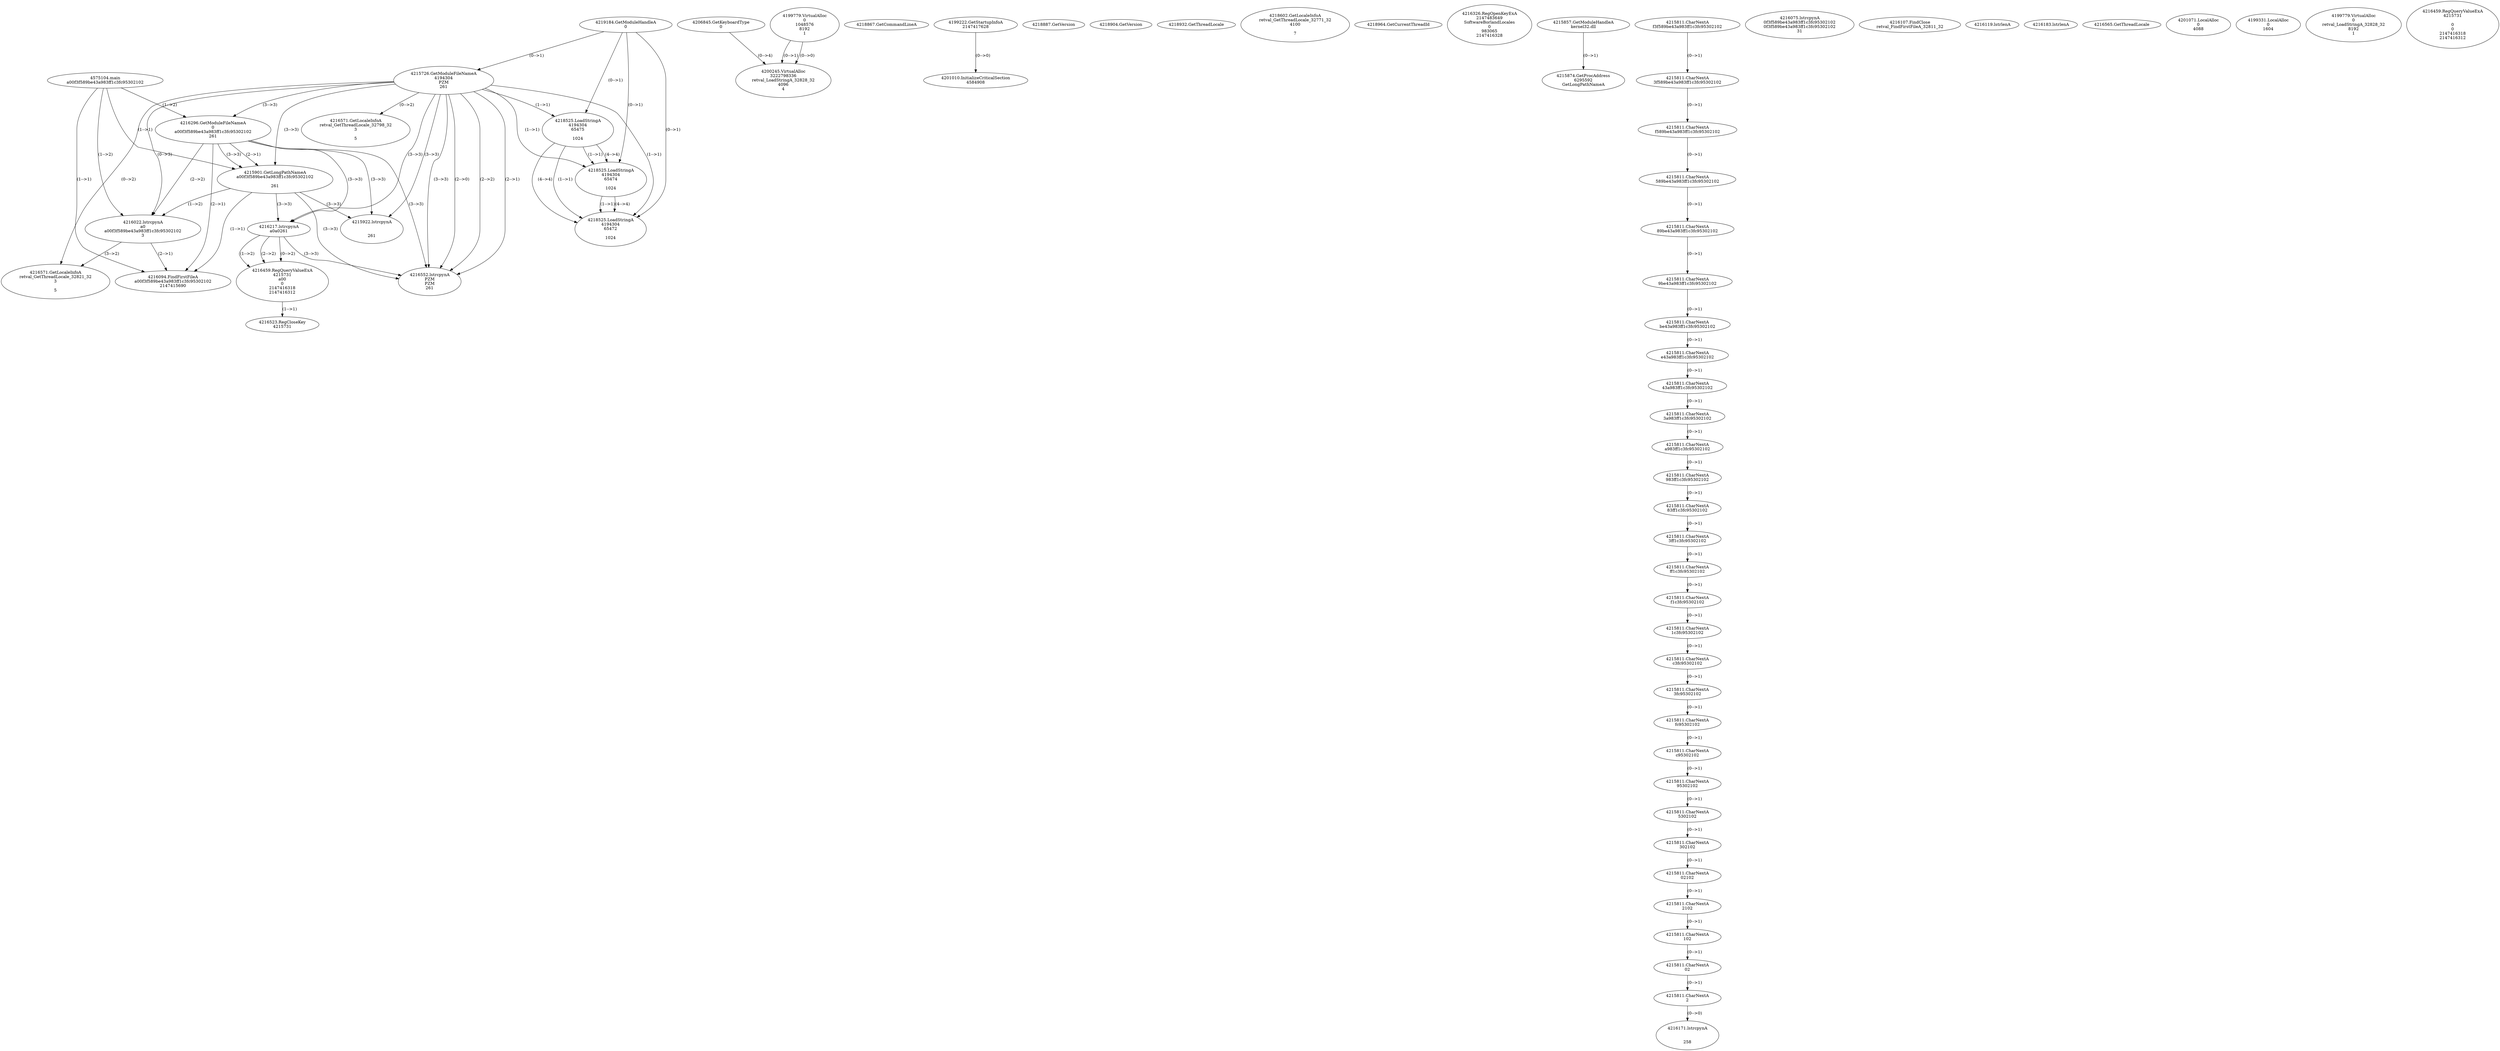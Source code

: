 // Global SCDG with merge call
digraph {
	0 [label="4575104.main
a00f3f589be43a983ff1c3fc95302102"]
	1 [label="4219184.GetModuleHandleA
0"]
	2 [label="4206845.GetKeyboardType
0"]
	3 [label="4218867.GetCommandLineA
"]
	4 [label="4199222.GetStartupInfoA
2147417628"]
	5 [label="4218887.GetVersion
"]
	6 [label="4218904.GetVersion
"]
	7 [label="4218932.GetThreadLocale
"]
	8 [label="4218602.GetLocaleInfoA
retval_GetThreadLocale_32771_32
4100

7"]
	9 [label="4218964.GetCurrentThreadId
"]
	10 [label="4215726.GetModuleFileNameA
4194304
PZM
261"]
	1 -> 10 [label="(0-->1)"]
	11 [label="4216296.GetModuleFileNameA
0
a00f3f589be43a983ff1c3fc95302102
261"]
	0 -> 11 [label="(1-->2)"]
	10 -> 11 [label="(3-->3)"]
	12 [label="4216326.RegOpenKeyExA
2147483649
Software\Borland\Locales
0
983065
2147416328"]
	13 [label="4215857.GetModuleHandleA
kernel32.dll"]
	14 [label="4215874.GetProcAddress
6295592
GetLongPathNameA"]
	13 -> 14 [label="(0-->1)"]
	15 [label="4215901.GetLongPathNameA
a00f3f589be43a983ff1c3fc95302102

261"]
	0 -> 15 [label="(1-->1)"]
	11 -> 15 [label="(2-->1)"]
	10 -> 15 [label="(3-->3)"]
	11 -> 15 [label="(3-->3)"]
	16 [label="4216022.lstrcpynA
a0
a00f3f589be43a983ff1c3fc95302102
3"]
	0 -> 16 [label="(1-->2)"]
	11 -> 16 [label="(2-->2)"]
	15 -> 16 [label="(1-->2)"]
	10 -> 16 [label="(0-->3)"]
	17 [label="4215811.CharNextA
f3f589be43a983ff1c3fc95302102"]
	18 [label="4215811.CharNextA
3f589be43a983ff1c3fc95302102"]
	17 -> 18 [label="(0-->1)"]
	19 [label="4215811.CharNextA
f589be43a983ff1c3fc95302102"]
	18 -> 19 [label="(0-->1)"]
	20 [label="4215811.CharNextA
589be43a983ff1c3fc95302102"]
	19 -> 20 [label="(0-->1)"]
	21 [label="4215811.CharNextA
89be43a983ff1c3fc95302102"]
	20 -> 21 [label="(0-->1)"]
	22 [label="4215811.CharNextA
9be43a983ff1c3fc95302102"]
	21 -> 22 [label="(0-->1)"]
	23 [label="4215811.CharNextA
be43a983ff1c3fc95302102"]
	22 -> 23 [label="(0-->1)"]
	24 [label="4215811.CharNextA
e43a983ff1c3fc95302102"]
	23 -> 24 [label="(0-->1)"]
	25 [label="4215811.CharNextA
43a983ff1c3fc95302102"]
	24 -> 25 [label="(0-->1)"]
	26 [label="4215811.CharNextA
3a983ff1c3fc95302102"]
	25 -> 26 [label="(0-->1)"]
	27 [label="4215811.CharNextA
a983ff1c3fc95302102"]
	26 -> 27 [label="(0-->1)"]
	28 [label="4215811.CharNextA
983ff1c3fc95302102"]
	27 -> 28 [label="(0-->1)"]
	29 [label="4215811.CharNextA
83ff1c3fc95302102"]
	28 -> 29 [label="(0-->1)"]
	30 [label="4215811.CharNextA
3ff1c3fc95302102"]
	29 -> 30 [label="(0-->1)"]
	31 [label="4215811.CharNextA
ff1c3fc95302102"]
	30 -> 31 [label="(0-->1)"]
	32 [label="4215811.CharNextA
f1c3fc95302102"]
	31 -> 32 [label="(0-->1)"]
	33 [label="4215811.CharNextA
1c3fc95302102"]
	32 -> 33 [label="(0-->1)"]
	34 [label="4215811.CharNextA
c3fc95302102"]
	33 -> 34 [label="(0-->1)"]
	35 [label="4215811.CharNextA
3fc95302102"]
	34 -> 35 [label="(0-->1)"]
	36 [label="4215811.CharNextA
fc95302102"]
	35 -> 36 [label="(0-->1)"]
	37 [label="4215811.CharNextA
c95302102"]
	36 -> 37 [label="(0-->1)"]
	38 [label="4215811.CharNextA
95302102"]
	37 -> 38 [label="(0-->1)"]
	39 [label="4215811.CharNextA
5302102"]
	38 -> 39 [label="(0-->1)"]
	40 [label="4215811.CharNextA
302102"]
	39 -> 40 [label="(0-->1)"]
	41 [label="4215811.CharNextA
02102"]
	40 -> 41 [label="(0-->1)"]
	42 [label="4215811.CharNextA
2102"]
	41 -> 42 [label="(0-->1)"]
	43 [label="4215811.CharNextA
102"]
	42 -> 43 [label="(0-->1)"]
	44 [label="4215811.CharNextA
02"]
	43 -> 44 [label="(0-->1)"]
	45 [label="4215811.CharNextA
2"]
	44 -> 45 [label="(0-->1)"]
	46 [label="4216075.lstrcpynA
0f3f589be43a983ff1c3fc95302102
0f3f589be43a983ff1c3fc95302102
31"]
	47 [label="4216094.FindFirstFileA
a00f3f589be43a983ff1c3fc95302102
2147415690"]
	0 -> 47 [label="(1-->1)"]
	11 -> 47 [label="(2-->1)"]
	15 -> 47 [label="(1-->1)"]
	16 -> 47 [label="(2-->1)"]
	48 [label="4216107.FindClose
retval_FindFirstFileA_32811_32"]
	49 [label="4216119.lstrlenA
"]
	50 [label="4216171.lstrcpynA


258"]
	45 -> 50 [label="(0-->0)"]
	51 [label="4216183.lstrlenA
"]
	52 [label="4216217.lstrcpynA
a0\
a0\
261"]
	10 -> 52 [label="(3-->3)"]
	11 -> 52 [label="(3-->3)"]
	15 -> 52 [label="(3-->3)"]
	53 [label="4216459.RegQueryValueExA
4215731
a0\
0
0
2147416318
2147416312"]
	52 -> 53 [label="(1-->2)"]
	52 -> 53 [label="(2-->2)"]
	52 -> 53 [label="(0-->2)"]
	54 [label="4216523.RegCloseKey
4215731"]
	53 -> 54 [label="(1-->1)"]
	55 [label="4216552.lstrcpynA
PZM
PZM
261"]
	10 -> 55 [label="(2-->1)"]
	10 -> 55 [label="(2-->2)"]
	10 -> 55 [label="(3-->3)"]
	11 -> 55 [label="(3-->3)"]
	15 -> 55 [label="(3-->3)"]
	52 -> 55 [label="(3-->3)"]
	10 -> 55 [label="(2-->0)"]
	56 [label="4216565.GetThreadLocale
"]
	57 [label="4216571.GetLocaleInfoA
retval_GetThreadLocale_32821_32
3

5"]
	10 -> 57 [label="(0-->2)"]
	16 -> 57 [label="(3-->2)"]
	58 [label="4218525.LoadStringA
4194304
65475

1024"]
	1 -> 58 [label="(0-->1)"]
	10 -> 58 [label="(1-->1)"]
	59 [label="4218525.LoadStringA
4194304
65474

1024"]
	1 -> 59 [label="(0-->1)"]
	10 -> 59 [label="(1-->1)"]
	58 -> 59 [label="(1-->1)"]
	58 -> 59 [label="(4-->4)"]
	60 [label="4218525.LoadStringA
4194304
65472

1024"]
	1 -> 60 [label="(0-->1)"]
	10 -> 60 [label="(1-->1)"]
	58 -> 60 [label="(1-->1)"]
	59 -> 60 [label="(1-->1)"]
	58 -> 60 [label="(4-->4)"]
	59 -> 60 [label="(4-->4)"]
	61 [label="4201010.InitializeCriticalSection
4584908"]
	4 -> 61 [label="(0-->0)"]
	62 [label="4201071.LocalAlloc
0
4088"]
	63 [label="4199779.VirtualAlloc
0
1048576
8192
1"]
	64 [label="4199331.LocalAlloc
0
1604"]
	65 [label="4200245.VirtualAlloc
3222798336
retval_LoadStringA_32828_32
4096
4"]
	63 -> 65 [label="(0-->1)"]
	2 -> 65 [label="(0-->4)"]
	63 -> 65 [label="(0-->0)"]
	66 [label="4199779.VirtualAlloc
0
retval_LoadStringA_32828_32
8192
1"]
	67 [label="4215922.lstrcpynA


261"]
	10 -> 67 [label="(3-->3)"]
	11 -> 67 [label="(3-->3)"]
	15 -> 67 [label="(3-->3)"]
	68 [label="4216459.RegQueryValueExA
4215731

0
0
2147416318
2147416312"]
	69 [label="4216571.GetLocaleInfoA
retval_GetThreadLocale_32798_32
3

5"]
	10 -> 69 [label="(0-->2)"]
}
